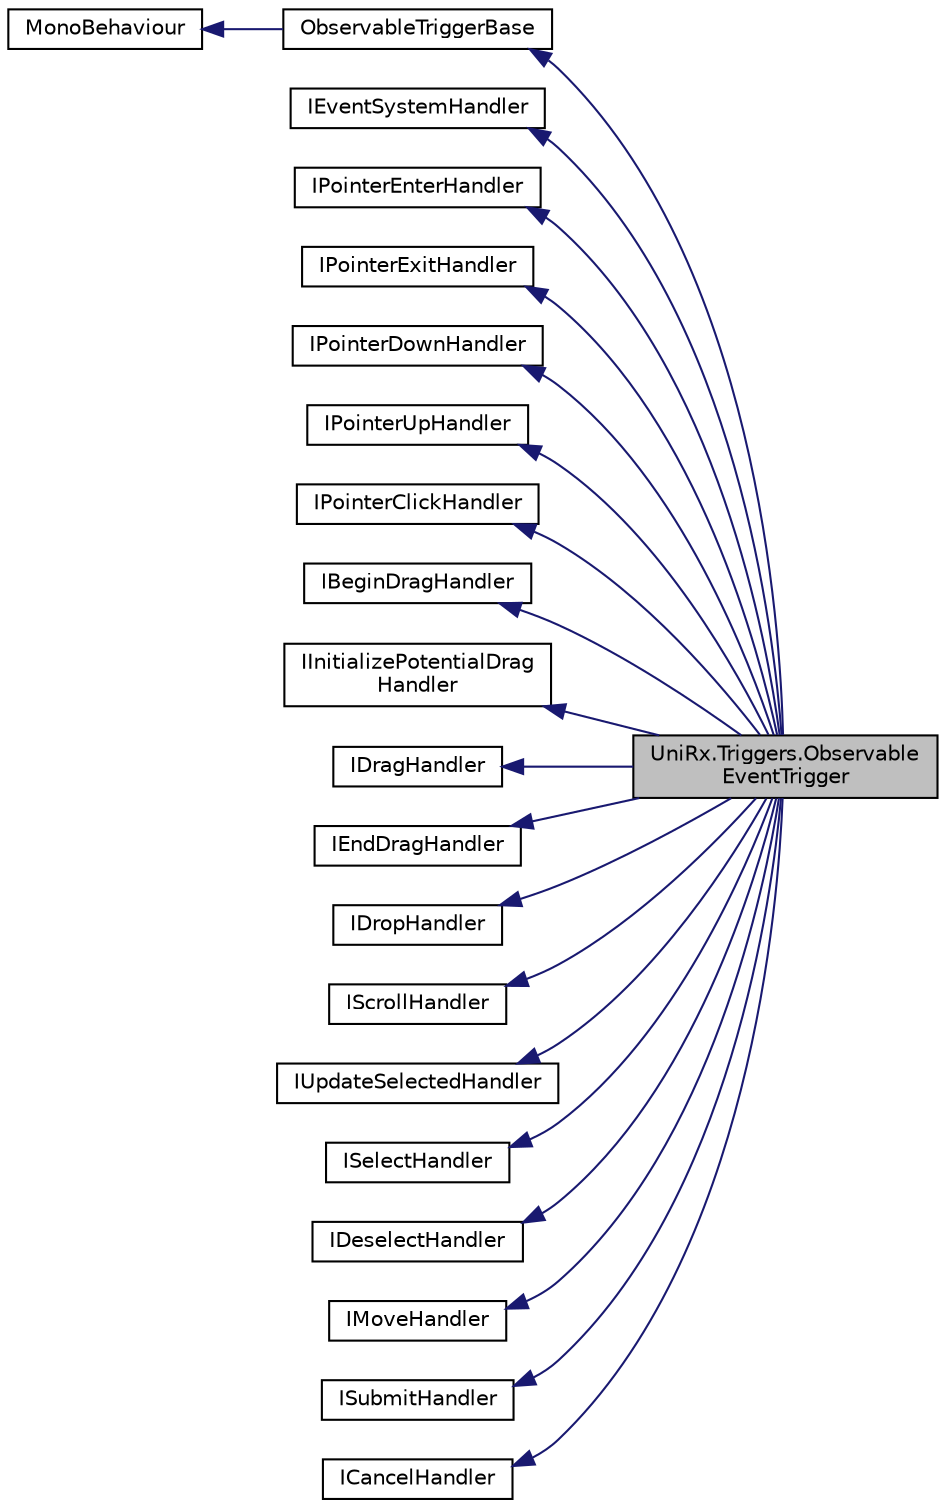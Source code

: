 digraph "UniRx.Triggers.ObservableEventTrigger"
{
 // LATEX_PDF_SIZE
  edge [fontname="Helvetica",fontsize="10",labelfontname="Helvetica",labelfontsize="10"];
  node [fontname="Helvetica",fontsize="10",shape=record];
  rankdir="LR";
  Node1 [label="UniRx.Triggers.Observable\lEventTrigger",height=0.2,width=0.4,color="black", fillcolor="grey75", style="filled", fontcolor="black",tooltip=" "];
  Node2 -> Node1 [dir="back",color="midnightblue",fontsize="10",style="solid",fontname="Helvetica"];
  Node2 [label="ObservableTriggerBase",height=0.2,width=0.4,color="black", fillcolor="white", style="filled",URL="$class_uni_rx_1_1_triggers_1_1_observable_trigger_base.html",tooltip=" "];
  Node3 -> Node2 [dir="back",color="midnightblue",fontsize="10",style="solid",fontname="Helvetica"];
  Node3 [label="MonoBehaviour",height=0.2,width=0.4,color="black", fillcolor="white", style="filled",tooltip=" "];
  Node4 -> Node1 [dir="back",color="midnightblue",fontsize="10",style="solid",fontname="Helvetica"];
  Node4 [label="IEventSystemHandler",height=0.2,width=0.4,color="black", fillcolor="white", style="filled",tooltip=" "];
  Node5 -> Node1 [dir="back",color="midnightblue",fontsize="10",style="solid",fontname="Helvetica"];
  Node5 [label="IPointerEnterHandler",height=0.2,width=0.4,color="black", fillcolor="white", style="filled",tooltip=" "];
  Node6 -> Node1 [dir="back",color="midnightblue",fontsize="10",style="solid",fontname="Helvetica"];
  Node6 [label="IPointerExitHandler",height=0.2,width=0.4,color="black", fillcolor="white", style="filled",tooltip=" "];
  Node7 -> Node1 [dir="back",color="midnightblue",fontsize="10",style="solid",fontname="Helvetica"];
  Node7 [label="IPointerDownHandler",height=0.2,width=0.4,color="black", fillcolor="white", style="filled",tooltip=" "];
  Node8 -> Node1 [dir="back",color="midnightblue",fontsize="10",style="solid",fontname="Helvetica"];
  Node8 [label="IPointerUpHandler",height=0.2,width=0.4,color="black", fillcolor="white", style="filled",tooltip=" "];
  Node9 -> Node1 [dir="back",color="midnightblue",fontsize="10",style="solid",fontname="Helvetica"];
  Node9 [label="IPointerClickHandler",height=0.2,width=0.4,color="black", fillcolor="white", style="filled",tooltip=" "];
  Node10 -> Node1 [dir="back",color="midnightblue",fontsize="10",style="solid",fontname="Helvetica"];
  Node10 [label="IBeginDragHandler",height=0.2,width=0.4,color="black", fillcolor="white", style="filled",tooltip=" "];
  Node11 -> Node1 [dir="back",color="midnightblue",fontsize="10",style="solid",fontname="Helvetica"];
  Node11 [label="IInitializePotentialDrag\lHandler",height=0.2,width=0.4,color="black", fillcolor="white", style="filled",tooltip=" "];
  Node12 -> Node1 [dir="back",color="midnightblue",fontsize="10",style="solid",fontname="Helvetica"];
  Node12 [label="IDragHandler",height=0.2,width=0.4,color="black", fillcolor="white", style="filled",tooltip=" "];
  Node13 -> Node1 [dir="back",color="midnightblue",fontsize="10",style="solid",fontname="Helvetica"];
  Node13 [label="IEndDragHandler",height=0.2,width=0.4,color="black", fillcolor="white", style="filled",tooltip=" "];
  Node14 -> Node1 [dir="back",color="midnightblue",fontsize="10",style="solid",fontname="Helvetica"];
  Node14 [label="IDropHandler",height=0.2,width=0.4,color="black", fillcolor="white", style="filled",tooltip=" "];
  Node15 -> Node1 [dir="back",color="midnightblue",fontsize="10",style="solid",fontname="Helvetica"];
  Node15 [label="IScrollHandler",height=0.2,width=0.4,color="black", fillcolor="white", style="filled",tooltip=" "];
  Node16 -> Node1 [dir="back",color="midnightblue",fontsize="10",style="solid",fontname="Helvetica"];
  Node16 [label="IUpdateSelectedHandler",height=0.2,width=0.4,color="black", fillcolor="white", style="filled",tooltip=" "];
  Node17 -> Node1 [dir="back",color="midnightblue",fontsize="10",style="solid",fontname="Helvetica"];
  Node17 [label="ISelectHandler",height=0.2,width=0.4,color="black", fillcolor="white", style="filled",tooltip=" "];
  Node18 -> Node1 [dir="back",color="midnightblue",fontsize="10",style="solid",fontname="Helvetica"];
  Node18 [label="IDeselectHandler",height=0.2,width=0.4,color="black", fillcolor="white", style="filled",tooltip=" "];
  Node19 -> Node1 [dir="back",color="midnightblue",fontsize="10",style="solid",fontname="Helvetica"];
  Node19 [label="IMoveHandler",height=0.2,width=0.4,color="black", fillcolor="white", style="filled",tooltip=" "];
  Node20 -> Node1 [dir="back",color="midnightblue",fontsize="10",style="solid",fontname="Helvetica"];
  Node20 [label="ISubmitHandler",height=0.2,width=0.4,color="black", fillcolor="white", style="filled",tooltip=" "];
  Node21 -> Node1 [dir="back",color="midnightblue",fontsize="10",style="solid",fontname="Helvetica"];
  Node21 [label="ICancelHandler",height=0.2,width=0.4,color="black", fillcolor="white", style="filled",tooltip=" "];
}
